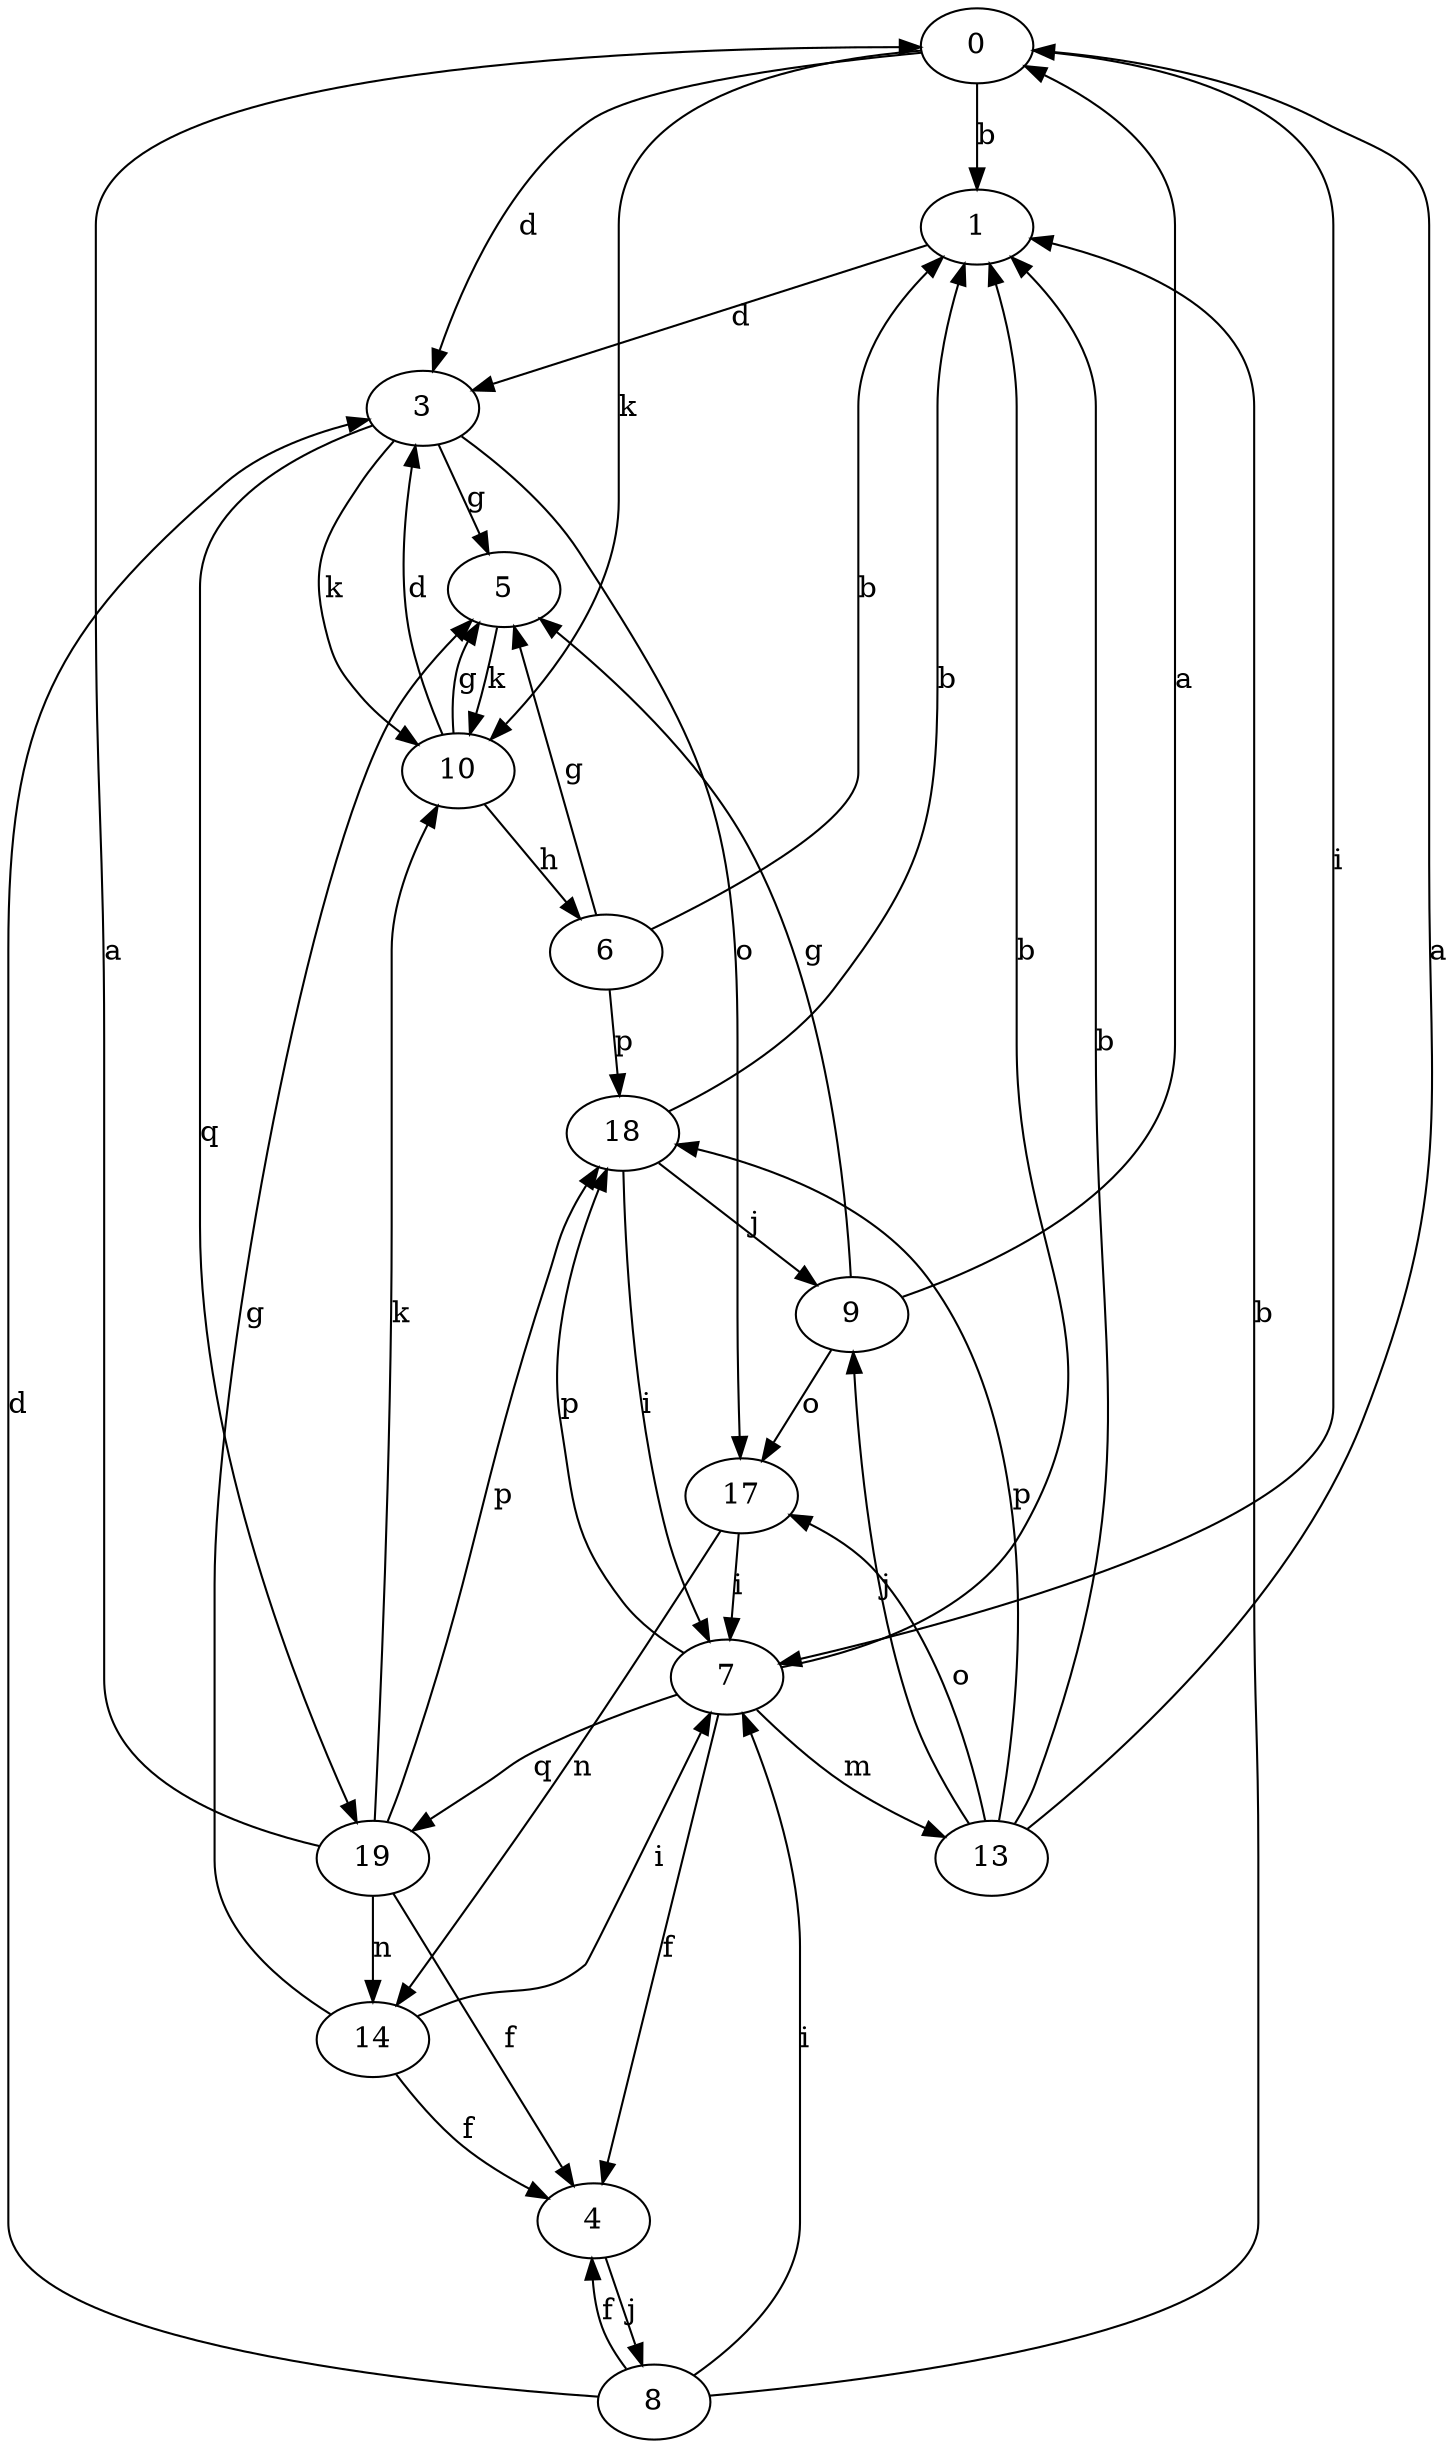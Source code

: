 strict digraph  {
0;
1;
3;
4;
5;
6;
7;
8;
9;
10;
13;
14;
17;
18;
19;
0 -> 1  [label=b];
0 -> 3  [label=d];
0 -> 7  [label=i];
0 -> 10  [label=k];
1 -> 3  [label=d];
3 -> 5  [label=g];
3 -> 10  [label=k];
3 -> 17  [label=o];
3 -> 19  [label=q];
4 -> 8  [label=j];
5 -> 10  [label=k];
6 -> 1  [label=b];
6 -> 5  [label=g];
6 -> 18  [label=p];
7 -> 1  [label=b];
7 -> 4  [label=f];
7 -> 13  [label=m];
7 -> 18  [label=p];
7 -> 19  [label=q];
8 -> 1  [label=b];
8 -> 3  [label=d];
8 -> 4  [label=f];
8 -> 7  [label=i];
9 -> 0  [label=a];
9 -> 5  [label=g];
9 -> 17  [label=o];
10 -> 3  [label=d];
10 -> 5  [label=g];
10 -> 6  [label=h];
13 -> 0  [label=a];
13 -> 1  [label=b];
13 -> 9  [label=j];
13 -> 17  [label=o];
13 -> 18  [label=p];
14 -> 4  [label=f];
14 -> 5  [label=g];
14 -> 7  [label=i];
17 -> 7  [label=i];
17 -> 14  [label=n];
18 -> 1  [label=b];
18 -> 7  [label=i];
18 -> 9  [label=j];
19 -> 0  [label=a];
19 -> 4  [label=f];
19 -> 10  [label=k];
19 -> 14  [label=n];
19 -> 18  [label=p];
}
